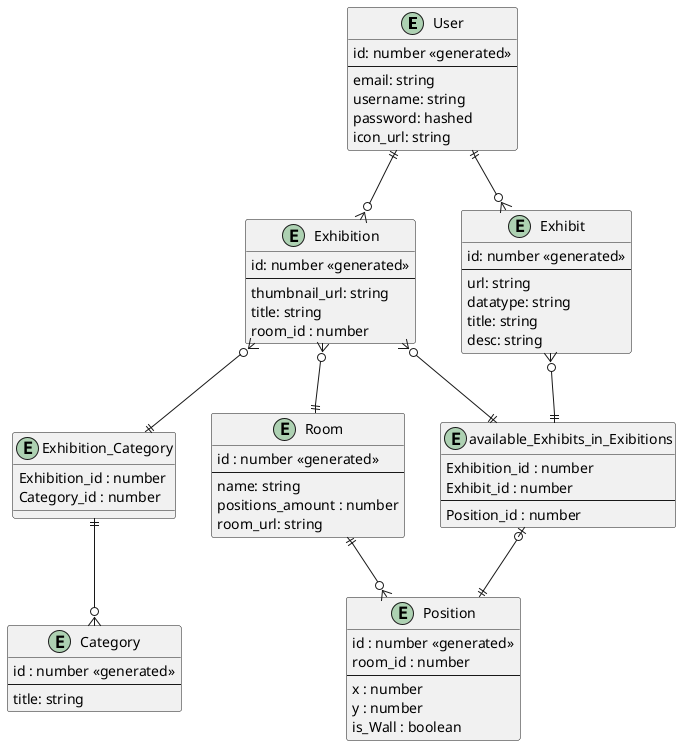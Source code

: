 @startuml
entity User {
    id: number <<generated>>
    --
    email: string
    username: string
    password: hashed
    icon_url: string
}

entity Exhibition {
    id: number <<generated>>
    --
    thumbnail_url: string
    title: string
    room_id : number
}

entity Room {
    id : number <<generated>>
    --
    name: string
    positions_amount : number
    room_url: string
}

entity Position{
    id : number <<generated>>
    room_id : number
    ---
    x : number
    y : number
    is_Wall : boolean
}

entity Exhibition_Category {
    Exhibition_id : number
    Category_id : number
}

entity Category{
   id : number <<generated>>
   --
   title: string
}

entity Exhibit {
    id: number <<generated>> 
    --
    url: string
    datatype: string
    title: string
    desc: string
}

entity available_Exhibits_in_Exibitions{
    Exhibition_id : number
    Exhibit_id : number
    ---
    Position_id : number
}

User ||--o{ Exhibition
User ||--o{ Exhibit
Exhibition }o--|| available_Exhibits_in_Exibitions
Exhibit }o--|| available_Exhibits_in_Exibitions
available_Exhibits_in_Exibitions |o--|| Position
Exhibition }o--|| Exhibition_Category
Exhibition_Category ||--o{ Category
Room ||--o{ Position
Exhibition }o--|| Room


@enduml